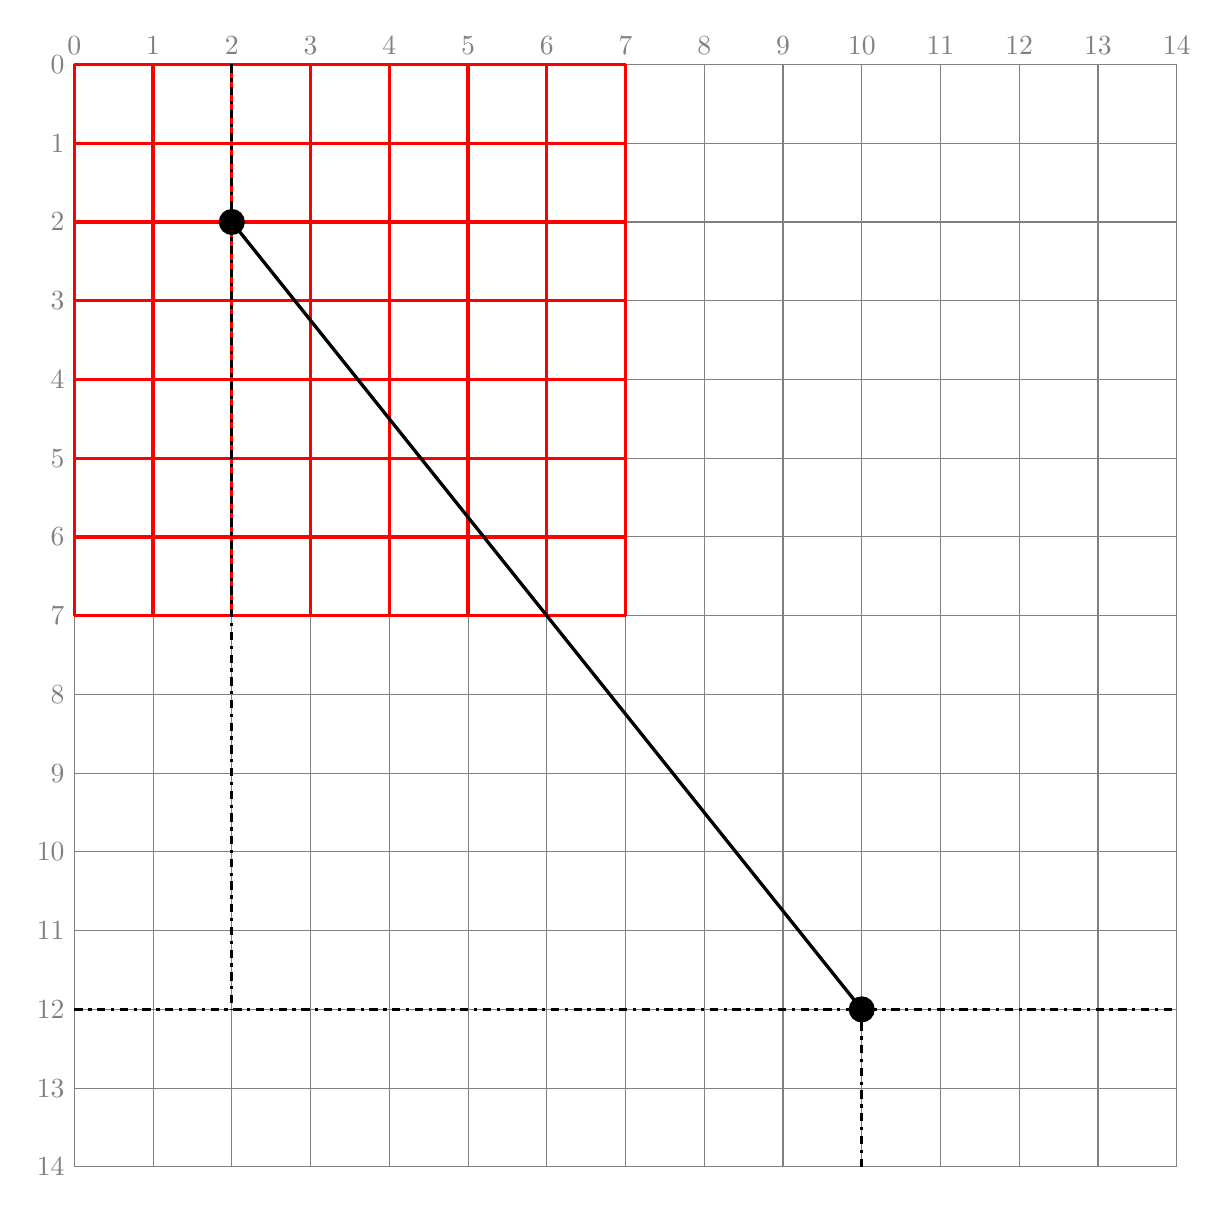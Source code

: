 \begin{tikzpicture}
\tikzset{dot/.style={fill=black,circle}}
    \foreach \i in {0,...,14} {
        \draw [thin,gray] (\i,0) -- (\i,14)  node [above] at (\i,14) {$\i$};
    }
    \foreach \i in {0,...,14} {
        \draw [thin,gray] (0,\i) -- (14,\i) node [left] at (0,14 - \i) {$\i$};
    }
    \foreach \i in {0,...,7} {
        \draw [very thick,red] (\i,7) -- (\i,14)  node [above] at (\i,14) {$ $};
    }
    \foreach \i in {7,...,14} {
        \draw [very thick,red] (0,\i) -- (7,\i) node [left] at (0,14 - \i) {$ $};
    }

\node[dot] at (2,12){};
\node[dot] at (10,2){};
\draw [very thick] (2,12)--(10,2);
\draw [very thick, dash dot] (2,14)--(2,2);
\draw [very thick, dash dot] (10,0)--(10,2);
\draw [very thick, dash dot] (0,2)--(14,2);
\end{tikzpicture}